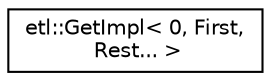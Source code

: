 digraph "Graphical Class Hierarchy"
{
  edge [fontname="Helvetica",fontsize="10",labelfontname="Helvetica",labelfontsize="10"];
  node [fontname="Helvetica",fontsize="10",shape=record];
  rankdir="LR";
  Node0 [label="etl::GetImpl\< 0, First,\l Rest... \>",height=0.2,width=0.4,color="black", fillcolor="white", style="filled",URL="$structetl_1_1GetImpl_3_010_00_01First_00_01Rest_8_8_8_01_4.html"];
}
